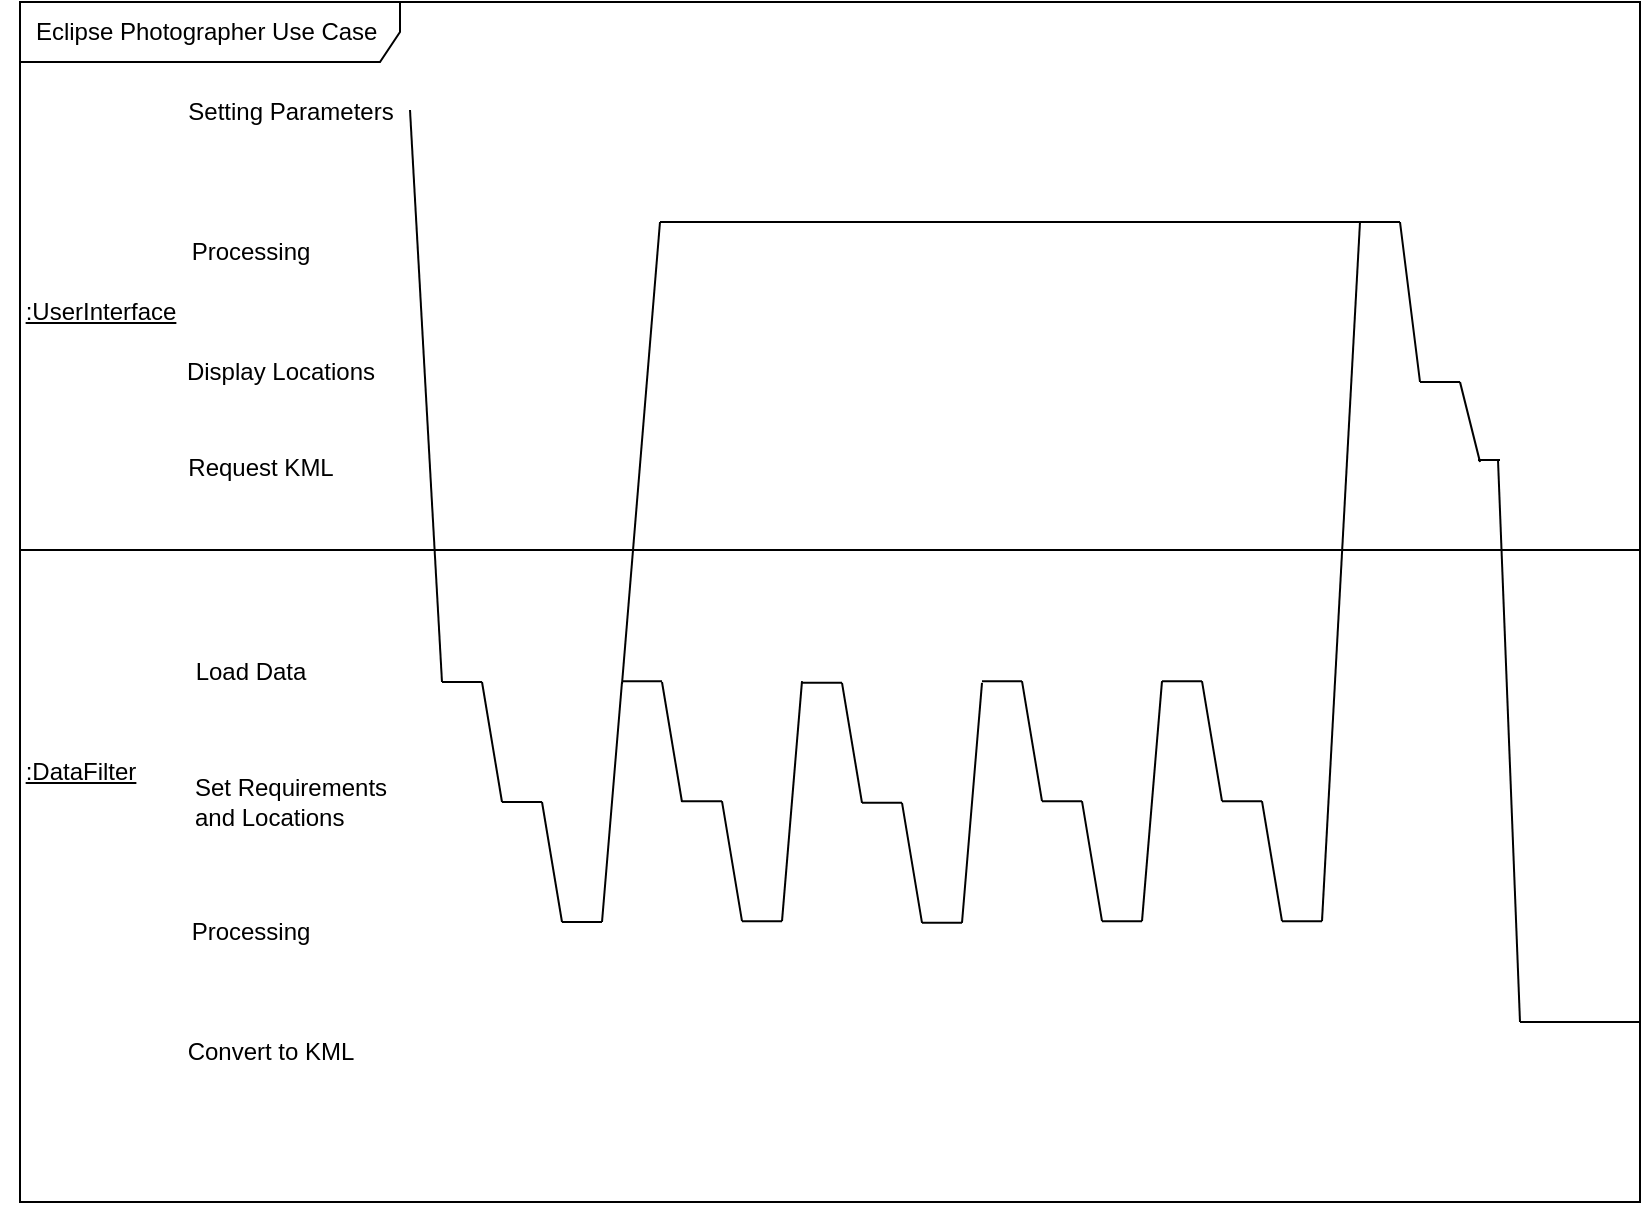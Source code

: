 <mxfile version="22.1.7" type="device">
  <diagram name="Page-1" id="HcxFEfZ0eBOzIZFBXwKu">
    <mxGraphModel dx="420" dy="264" grid="1" gridSize="10" guides="1" tooltips="1" connect="1" arrows="1" fold="1" page="1" pageScale="1" pageWidth="850" pageHeight="1100" math="0" shadow="0">
      <root>
        <mxCell id="0" />
        <mxCell id="1" parent="0" />
        <mxCell id="DbC4WJu37ufmxkoMrPCV-1" value="Eclipse Photographer Use Case&amp;nbsp;" style="shape=umlFrame;whiteSpace=wrap;html=1;pointerEvents=0;width=190;height=30;movable=0;resizable=0;rotatable=0;deletable=0;editable=0;locked=1;connectable=0;" vertex="1" parent="1">
          <mxGeometry x="20" y="50" width="810" height="600" as="geometry" />
        </mxCell>
        <mxCell id="DbC4WJu37ufmxkoMrPCV-13" value="" style="line;strokeWidth=1;fillColor=none;align=left;verticalAlign=middle;spacingTop=-1;spacingLeft=3;spacingRight=3;rotatable=0;labelPosition=right;points=[];portConstraint=eastwest;strokeColor=inherit;" vertex="1" parent="1">
          <mxGeometry x="20" y="320" width="810" height="8" as="geometry" />
        </mxCell>
        <mxCell id="DbC4WJu37ufmxkoMrPCV-2" value="&lt;u&gt;:UserInterface&lt;/u&gt;" style="text;html=1;align=center;verticalAlign=middle;resizable=0;points=[];autosize=1;strokeColor=none;fillColor=none;" vertex="1" parent="1">
          <mxGeometry x="10" y="190" width="100" height="30" as="geometry" />
        </mxCell>
        <mxCell id="DbC4WJu37ufmxkoMrPCV-3" value="&lt;u&gt;:DataFilter&lt;/u&gt;" style="text;html=1;align=center;verticalAlign=middle;resizable=0;points=[];autosize=1;strokeColor=none;fillColor=none;" vertex="1" parent="1">
          <mxGeometry x="10" y="420" width="80" height="30" as="geometry" />
        </mxCell>
        <mxCell id="DbC4WJu37ufmxkoMrPCV-12" value="Load Data" style="text;html=1;align=center;verticalAlign=middle;resizable=0;points=[];autosize=1;strokeColor=none;fillColor=none;" vertex="1" parent="1">
          <mxGeometry x="95" y="370" width="80" height="30" as="geometry" />
        </mxCell>
        <mxCell id="DbC4WJu37ufmxkoMrPCV-14" value="Processing" style="text;html=1;align=center;verticalAlign=middle;resizable=0;points=[];autosize=1;strokeColor=none;fillColor=none;" vertex="1" parent="1">
          <mxGeometry x="95" y="500" width="80" height="30" as="geometry" />
        </mxCell>
        <mxCell id="DbC4WJu37ufmxkoMrPCV-15" value="&lt;div style=&quot;text-align: left;&quot;&gt;&lt;span style=&quot;background-color: initial;&quot;&gt;Set Requirements&lt;/span&gt;&lt;/div&gt;&lt;div style=&quot;text-align: left;&quot;&gt;&lt;span style=&quot;background-color: initial;&quot;&gt;and Locations&lt;/span&gt;&lt;/div&gt;" style="text;html=1;align=center;verticalAlign=middle;resizable=0;points=[];autosize=1;strokeColor=none;fillColor=none;" vertex="1" parent="1">
          <mxGeometry x="95" y="430" width="120" height="40" as="geometry" />
        </mxCell>
        <mxCell id="DbC4WJu37ufmxkoMrPCV-9" value="Setting Parameters" style="text;html=1;align=center;verticalAlign=middle;resizable=0;points=[];autosize=1;strokeColor=none;fillColor=none;" vertex="1" parent="1">
          <mxGeometry x="90" y="90" width="130" height="30" as="geometry" />
        </mxCell>
        <mxCell id="DbC4WJu37ufmxkoMrPCV-10" value="Processing" style="text;html=1;align=center;verticalAlign=middle;resizable=0;points=[];autosize=1;strokeColor=none;fillColor=none;" vertex="1" parent="1">
          <mxGeometry x="95" y="160" width="80" height="30" as="geometry" />
        </mxCell>
        <mxCell id="DbC4WJu37ufmxkoMrPCV-11" value="Display Locations" style="text;html=1;align=center;verticalAlign=middle;resizable=0;points=[];autosize=1;strokeColor=none;fillColor=none;" vertex="1" parent="1">
          <mxGeometry x="90" y="220" width="120" height="30" as="geometry" />
        </mxCell>
        <mxCell id="DbC4WJu37ufmxkoMrPCV-17" value="Request KML" style="text;html=1;align=center;verticalAlign=middle;resizable=0;points=[];autosize=1;strokeColor=none;fillColor=none;" vertex="1" parent="1">
          <mxGeometry x="90" y="268" width="100" height="30" as="geometry" />
        </mxCell>
        <mxCell id="DbC4WJu37ufmxkoMrPCV-18" value="Convert to KML" style="text;html=1;align=center;verticalAlign=middle;resizable=0;points=[];autosize=1;strokeColor=none;fillColor=none;" vertex="1" parent="1">
          <mxGeometry x="90" y="560" width="110" height="30" as="geometry" />
        </mxCell>
        <mxCell id="DbC4WJu37ufmxkoMrPCV-34" value="" style="endArrow=none;html=1;rounded=0;" edge="1" parent="1">
          <mxGeometry relative="1" as="geometry">
            <mxPoint x="215" y="104" as="sourcePoint" />
            <mxPoint x="231" y="390" as="targetPoint" />
          </mxGeometry>
        </mxCell>
        <mxCell id="DbC4WJu37ufmxkoMrPCV-35" value="" style="endArrow=none;html=1;rounded=0;" edge="1" parent="1">
          <mxGeometry relative="1" as="geometry">
            <mxPoint x="231" y="390" as="sourcePoint" />
            <mxPoint x="251" y="390" as="targetPoint" />
          </mxGeometry>
        </mxCell>
        <mxCell id="DbC4WJu37ufmxkoMrPCV-53" value="" style="endArrow=none;html=1;rounded=0;" edge="1" parent="1">
          <mxGeometry relative="1" as="geometry">
            <mxPoint x="251" y="390" as="sourcePoint" />
            <mxPoint x="261" y="450" as="targetPoint" />
          </mxGeometry>
        </mxCell>
        <mxCell id="DbC4WJu37ufmxkoMrPCV-55" value="" style="endArrow=none;html=1;rounded=0;" edge="1" parent="1">
          <mxGeometry relative="1" as="geometry">
            <mxPoint x="261" y="450" as="sourcePoint" />
            <mxPoint x="281" y="450" as="targetPoint" />
          </mxGeometry>
        </mxCell>
        <mxCell id="DbC4WJu37ufmxkoMrPCV-56" value="" style="endArrow=none;html=1;rounded=0;" edge="1" parent="1">
          <mxGeometry relative="1" as="geometry">
            <mxPoint x="281" y="450" as="sourcePoint" />
            <mxPoint x="291" y="510" as="targetPoint" />
          </mxGeometry>
        </mxCell>
        <mxCell id="DbC4WJu37ufmxkoMrPCV-57" value="" style="endArrow=none;html=1;rounded=0;" edge="1" parent="1">
          <mxGeometry relative="1" as="geometry">
            <mxPoint x="291" y="510" as="sourcePoint" />
            <mxPoint x="311" y="510" as="targetPoint" />
          </mxGeometry>
        </mxCell>
        <mxCell id="DbC4WJu37ufmxkoMrPCV-58" value="" style="endArrow=none;html=1;rounded=0;" edge="1" parent="1">
          <mxGeometry relative="1" as="geometry">
            <mxPoint x="321" y="390" as="sourcePoint" />
            <mxPoint x="311" y="510" as="targetPoint" />
          </mxGeometry>
        </mxCell>
        <mxCell id="DbC4WJu37ufmxkoMrPCV-59" value="" style="endArrow=none;html=1;rounded=0;" edge="1" parent="1">
          <mxGeometry relative="1" as="geometry">
            <mxPoint x="321" y="389.57" as="sourcePoint" />
            <mxPoint x="341" y="389.57" as="targetPoint" />
          </mxGeometry>
        </mxCell>
        <mxCell id="DbC4WJu37ufmxkoMrPCV-60" value="" style="endArrow=none;html=1;rounded=0;" edge="1" parent="1">
          <mxGeometry relative="1" as="geometry">
            <mxPoint x="341" y="390" as="sourcePoint" />
            <mxPoint x="351" y="450" as="targetPoint" />
          </mxGeometry>
        </mxCell>
        <mxCell id="DbC4WJu37ufmxkoMrPCV-61" value="" style="endArrow=none;html=1;rounded=0;" edge="1" parent="1">
          <mxGeometry relative="1" as="geometry">
            <mxPoint x="351" y="449.57" as="sourcePoint" />
            <mxPoint x="371" y="449.57" as="targetPoint" />
          </mxGeometry>
        </mxCell>
        <mxCell id="DbC4WJu37ufmxkoMrPCV-62" value="" style="endArrow=none;html=1;rounded=0;" edge="1" parent="1">
          <mxGeometry relative="1" as="geometry">
            <mxPoint x="371" y="449.57" as="sourcePoint" />
            <mxPoint x="381" y="509.57" as="targetPoint" />
          </mxGeometry>
        </mxCell>
        <mxCell id="DbC4WJu37ufmxkoMrPCV-63" value="" style="endArrow=none;html=1;rounded=0;" edge="1" parent="1">
          <mxGeometry relative="1" as="geometry">
            <mxPoint x="381" y="509.57" as="sourcePoint" />
            <mxPoint x="401" y="509.57" as="targetPoint" />
          </mxGeometry>
        </mxCell>
        <mxCell id="DbC4WJu37ufmxkoMrPCV-64" value="" style="endArrow=none;html=1;rounded=0;" edge="1" parent="1">
          <mxGeometry relative="1" as="geometry">
            <mxPoint x="411" y="389.57" as="sourcePoint" />
            <mxPoint x="401" y="509.57" as="targetPoint" />
          </mxGeometry>
        </mxCell>
        <mxCell id="DbC4WJu37ufmxkoMrPCV-65" value="" style="endArrow=none;html=1;rounded=0;" edge="1" parent="1">
          <mxGeometry relative="1" as="geometry">
            <mxPoint x="411" y="390.43" as="sourcePoint" />
            <mxPoint x="431" y="390.43" as="targetPoint" />
          </mxGeometry>
        </mxCell>
        <mxCell id="DbC4WJu37ufmxkoMrPCV-66" value="" style="endArrow=none;html=1;rounded=0;" edge="1" parent="1">
          <mxGeometry relative="1" as="geometry">
            <mxPoint x="431" y="390.43" as="sourcePoint" />
            <mxPoint x="441" y="450.43" as="targetPoint" />
          </mxGeometry>
        </mxCell>
        <mxCell id="DbC4WJu37ufmxkoMrPCV-67" value="" style="endArrow=none;html=1;rounded=0;" edge="1" parent="1">
          <mxGeometry relative="1" as="geometry">
            <mxPoint x="441" y="450.43" as="sourcePoint" />
            <mxPoint x="461" y="450.43" as="targetPoint" />
          </mxGeometry>
        </mxCell>
        <mxCell id="DbC4WJu37ufmxkoMrPCV-68" value="" style="endArrow=none;html=1;rounded=0;" edge="1" parent="1">
          <mxGeometry relative="1" as="geometry">
            <mxPoint x="461" y="450.43" as="sourcePoint" />
            <mxPoint x="471" y="510.43" as="targetPoint" />
          </mxGeometry>
        </mxCell>
        <mxCell id="DbC4WJu37ufmxkoMrPCV-69" value="" style="endArrow=none;html=1;rounded=0;" edge="1" parent="1">
          <mxGeometry relative="1" as="geometry">
            <mxPoint x="471" y="510.43" as="sourcePoint" />
            <mxPoint x="491" y="510.43" as="targetPoint" />
          </mxGeometry>
        </mxCell>
        <mxCell id="DbC4WJu37ufmxkoMrPCV-70" value="" style="endArrow=none;html=1;rounded=0;" edge="1" parent="1">
          <mxGeometry relative="1" as="geometry">
            <mxPoint x="501" y="390.43" as="sourcePoint" />
            <mxPoint x="491" y="510.43" as="targetPoint" />
          </mxGeometry>
        </mxCell>
        <mxCell id="DbC4WJu37ufmxkoMrPCV-71" value="" style="endArrow=none;html=1;rounded=0;" edge="1" parent="1">
          <mxGeometry relative="1" as="geometry">
            <mxPoint x="501" y="389.57" as="sourcePoint" />
            <mxPoint x="521" y="389.57" as="targetPoint" />
          </mxGeometry>
        </mxCell>
        <mxCell id="DbC4WJu37ufmxkoMrPCV-72" value="" style="endArrow=none;html=1;rounded=0;" edge="1" parent="1">
          <mxGeometry relative="1" as="geometry">
            <mxPoint x="521" y="389.57" as="sourcePoint" />
            <mxPoint x="531" y="449.57" as="targetPoint" />
          </mxGeometry>
        </mxCell>
        <mxCell id="DbC4WJu37ufmxkoMrPCV-73" value="" style="endArrow=none;html=1;rounded=0;" edge="1" parent="1">
          <mxGeometry relative="1" as="geometry">
            <mxPoint x="531" y="449.57" as="sourcePoint" />
            <mxPoint x="551" y="449.57" as="targetPoint" />
          </mxGeometry>
        </mxCell>
        <mxCell id="DbC4WJu37ufmxkoMrPCV-74" value="" style="endArrow=none;html=1;rounded=0;" edge="1" parent="1">
          <mxGeometry relative="1" as="geometry">
            <mxPoint x="551" y="449.57" as="sourcePoint" />
            <mxPoint x="561" y="509.57" as="targetPoint" />
          </mxGeometry>
        </mxCell>
        <mxCell id="DbC4WJu37ufmxkoMrPCV-75" value="" style="endArrow=none;html=1;rounded=0;" edge="1" parent="1">
          <mxGeometry relative="1" as="geometry">
            <mxPoint x="561" y="509.57" as="sourcePoint" />
            <mxPoint x="581" y="509.57" as="targetPoint" />
          </mxGeometry>
        </mxCell>
        <mxCell id="DbC4WJu37ufmxkoMrPCV-76" value="" style="endArrow=none;html=1;rounded=0;" edge="1" parent="1">
          <mxGeometry relative="1" as="geometry">
            <mxPoint x="591" y="389.57" as="sourcePoint" />
            <mxPoint x="581" y="509.57" as="targetPoint" />
          </mxGeometry>
        </mxCell>
        <mxCell id="DbC4WJu37ufmxkoMrPCV-77" value="" style="endArrow=none;html=1;rounded=0;" edge="1" parent="1">
          <mxGeometry relative="1" as="geometry">
            <mxPoint x="591" y="389.57" as="sourcePoint" />
            <mxPoint x="611" y="389.57" as="targetPoint" />
          </mxGeometry>
        </mxCell>
        <mxCell id="DbC4WJu37ufmxkoMrPCV-78" value="" style="endArrow=none;html=1;rounded=0;" edge="1" parent="1">
          <mxGeometry relative="1" as="geometry">
            <mxPoint x="611" y="389.57" as="sourcePoint" />
            <mxPoint x="621" y="449.57" as="targetPoint" />
          </mxGeometry>
        </mxCell>
        <mxCell id="DbC4WJu37ufmxkoMrPCV-79" value="" style="endArrow=none;html=1;rounded=0;" edge="1" parent="1">
          <mxGeometry relative="1" as="geometry">
            <mxPoint x="621" y="449.57" as="sourcePoint" />
            <mxPoint x="641" y="449.57" as="targetPoint" />
          </mxGeometry>
        </mxCell>
        <mxCell id="DbC4WJu37ufmxkoMrPCV-80" value="" style="endArrow=none;html=1;rounded=0;" edge="1" parent="1">
          <mxGeometry relative="1" as="geometry">
            <mxPoint x="641" y="449.57" as="sourcePoint" />
            <mxPoint x="651" y="509.57" as="targetPoint" />
          </mxGeometry>
        </mxCell>
        <mxCell id="DbC4WJu37ufmxkoMrPCV-81" value="" style="endArrow=none;html=1;rounded=0;" edge="1" parent="1">
          <mxGeometry relative="1" as="geometry">
            <mxPoint x="651" y="509.57" as="sourcePoint" />
            <mxPoint x="671" y="509.57" as="targetPoint" />
          </mxGeometry>
        </mxCell>
        <mxCell id="DbC4WJu37ufmxkoMrPCV-82" value="" style="endArrow=none;html=1;rounded=0;" edge="1" parent="1">
          <mxGeometry relative="1" as="geometry">
            <mxPoint x="690" y="160" as="sourcePoint" />
            <mxPoint x="671" y="509.57" as="targetPoint" />
          </mxGeometry>
        </mxCell>
        <mxCell id="DbC4WJu37ufmxkoMrPCV-84" value="" style="endArrow=none;html=1;rounded=0;" edge="1" parent="1">
          <mxGeometry relative="1" as="geometry">
            <mxPoint x="690" y="160" as="sourcePoint" />
            <mxPoint x="710" y="160" as="targetPoint" />
          </mxGeometry>
        </mxCell>
        <mxCell id="DbC4WJu37ufmxkoMrPCV-85" value="" style="endArrow=none;html=1;rounded=0;" edge="1" parent="1">
          <mxGeometry relative="1" as="geometry">
            <mxPoint x="710" y="160" as="sourcePoint" />
            <mxPoint x="720" y="240" as="targetPoint" />
          </mxGeometry>
        </mxCell>
        <mxCell id="DbC4WJu37ufmxkoMrPCV-86" value="" style="endArrow=none;html=1;rounded=0;fontStyle=1" edge="1" parent="1">
          <mxGeometry relative="1" as="geometry">
            <mxPoint x="720" y="240" as="sourcePoint" />
            <mxPoint x="740" y="240" as="targetPoint" />
          </mxGeometry>
        </mxCell>
        <mxCell id="DbC4WJu37ufmxkoMrPCV-89" value="" style="endArrow=none;html=1;rounded=0;" edge="1" parent="1">
          <mxGeometry relative="1" as="geometry">
            <mxPoint x="740" y="240" as="sourcePoint" />
            <mxPoint x="750" y="280" as="targetPoint" />
          </mxGeometry>
        </mxCell>
        <mxCell id="DbC4WJu37ufmxkoMrPCV-90" value="" style="endArrow=none;html=1;rounded=0;" edge="1" parent="1">
          <mxGeometry relative="1" as="geometry">
            <mxPoint x="749" y="279" as="sourcePoint" />
            <mxPoint x="760" y="279" as="targetPoint" />
          </mxGeometry>
        </mxCell>
        <mxCell id="DbC4WJu37ufmxkoMrPCV-91" value="" style="endArrow=none;html=1;rounded=0;" edge="1" parent="1">
          <mxGeometry relative="1" as="geometry">
            <mxPoint x="340" y="160" as="sourcePoint" />
            <mxPoint x="321" y="391" as="targetPoint" />
          </mxGeometry>
        </mxCell>
        <mxCell id="DbC4WJu37ufmxkoMrPCV-92" value="" style="endArrow=none;html=1;rounded=0;" edge="1" parent="1">
          <mxGeometry relative="1" as="geometry">
            <mxPoint x="340" y="160" as="sourcePoint" />
            <mxPoint x="690" y="160" as="targetPoint" />
          </mxGeometry>
        </mxCell>
        <mxCell id="DbC4WJu37ufmxkoMrPCV-93" value="" style="endArrow=none;html=1;rounded=0;" edge="1" parent="1">
          <mxGeometry relative="1" as="geometry">
            <mxPoint x="759" y="279" as="sourcePoint" />
            <mxPoint x="770" y="560" as="targetPoint" />
          </mxGeometry>
        </mxCell>
        <mxCell id="DbC4WJu37ufmxkoMrPCV-94" value="" style="endArrow=none;html=1;rounded=0;" edge="1" parent="1">
          <mxGeometry relative="1" as="geometry">
            <mxPoint x="770" y="560" as="sourcePoint" />
            <mxPoint x="830" y="560" as="targetPoint" />
          </mxGeometry>
        </mxCell>
      </root>
    </mxGraphModel>
  </diagram>
</mxfile>
